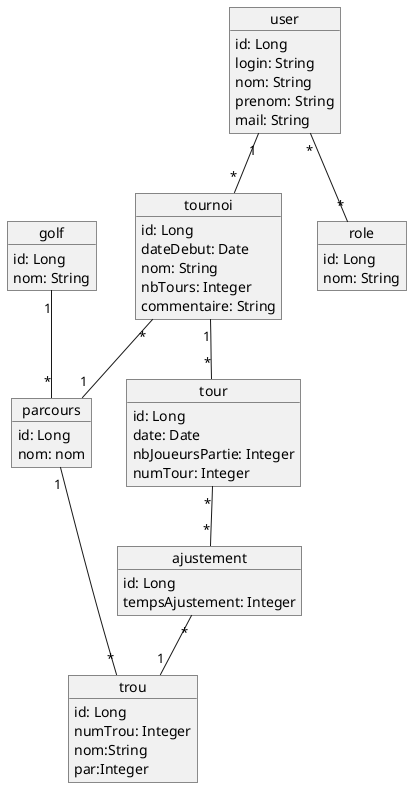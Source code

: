@startuml
'http://plantuml.com/class-diagram
object golf{
id: Long
nom: String
}

object parcours{
id: Long
nom: nom
}

object trou {
id: Long
numTrou: Integer
nom:String
par:Integer
}

object tournoi{
id: Long
dateDebut: Date
nom: String
nbTours: Integer
commentaire: String
}

object tour {
id: Long
date: Date
nbJoueursPartie: Integer
numTour: Integer
}

object ajustement{
id: Long
tempsAjustement: Integer
}

object user{
id: Long
login: String
nom: String
prenom: String
mail: String
}

object role{
id: Long
nom: String
}

golf "1" -- "*" parcours
parcours"1" -- "*" trou
tournoi "*" --"1" parcours
tournoi "1"--"*" tour
tour "*" -- "*" ajustement
ajustement "*" -- "1" trou
user "*" -- "*" role
user "1" -- "*" tournoi

@enduml